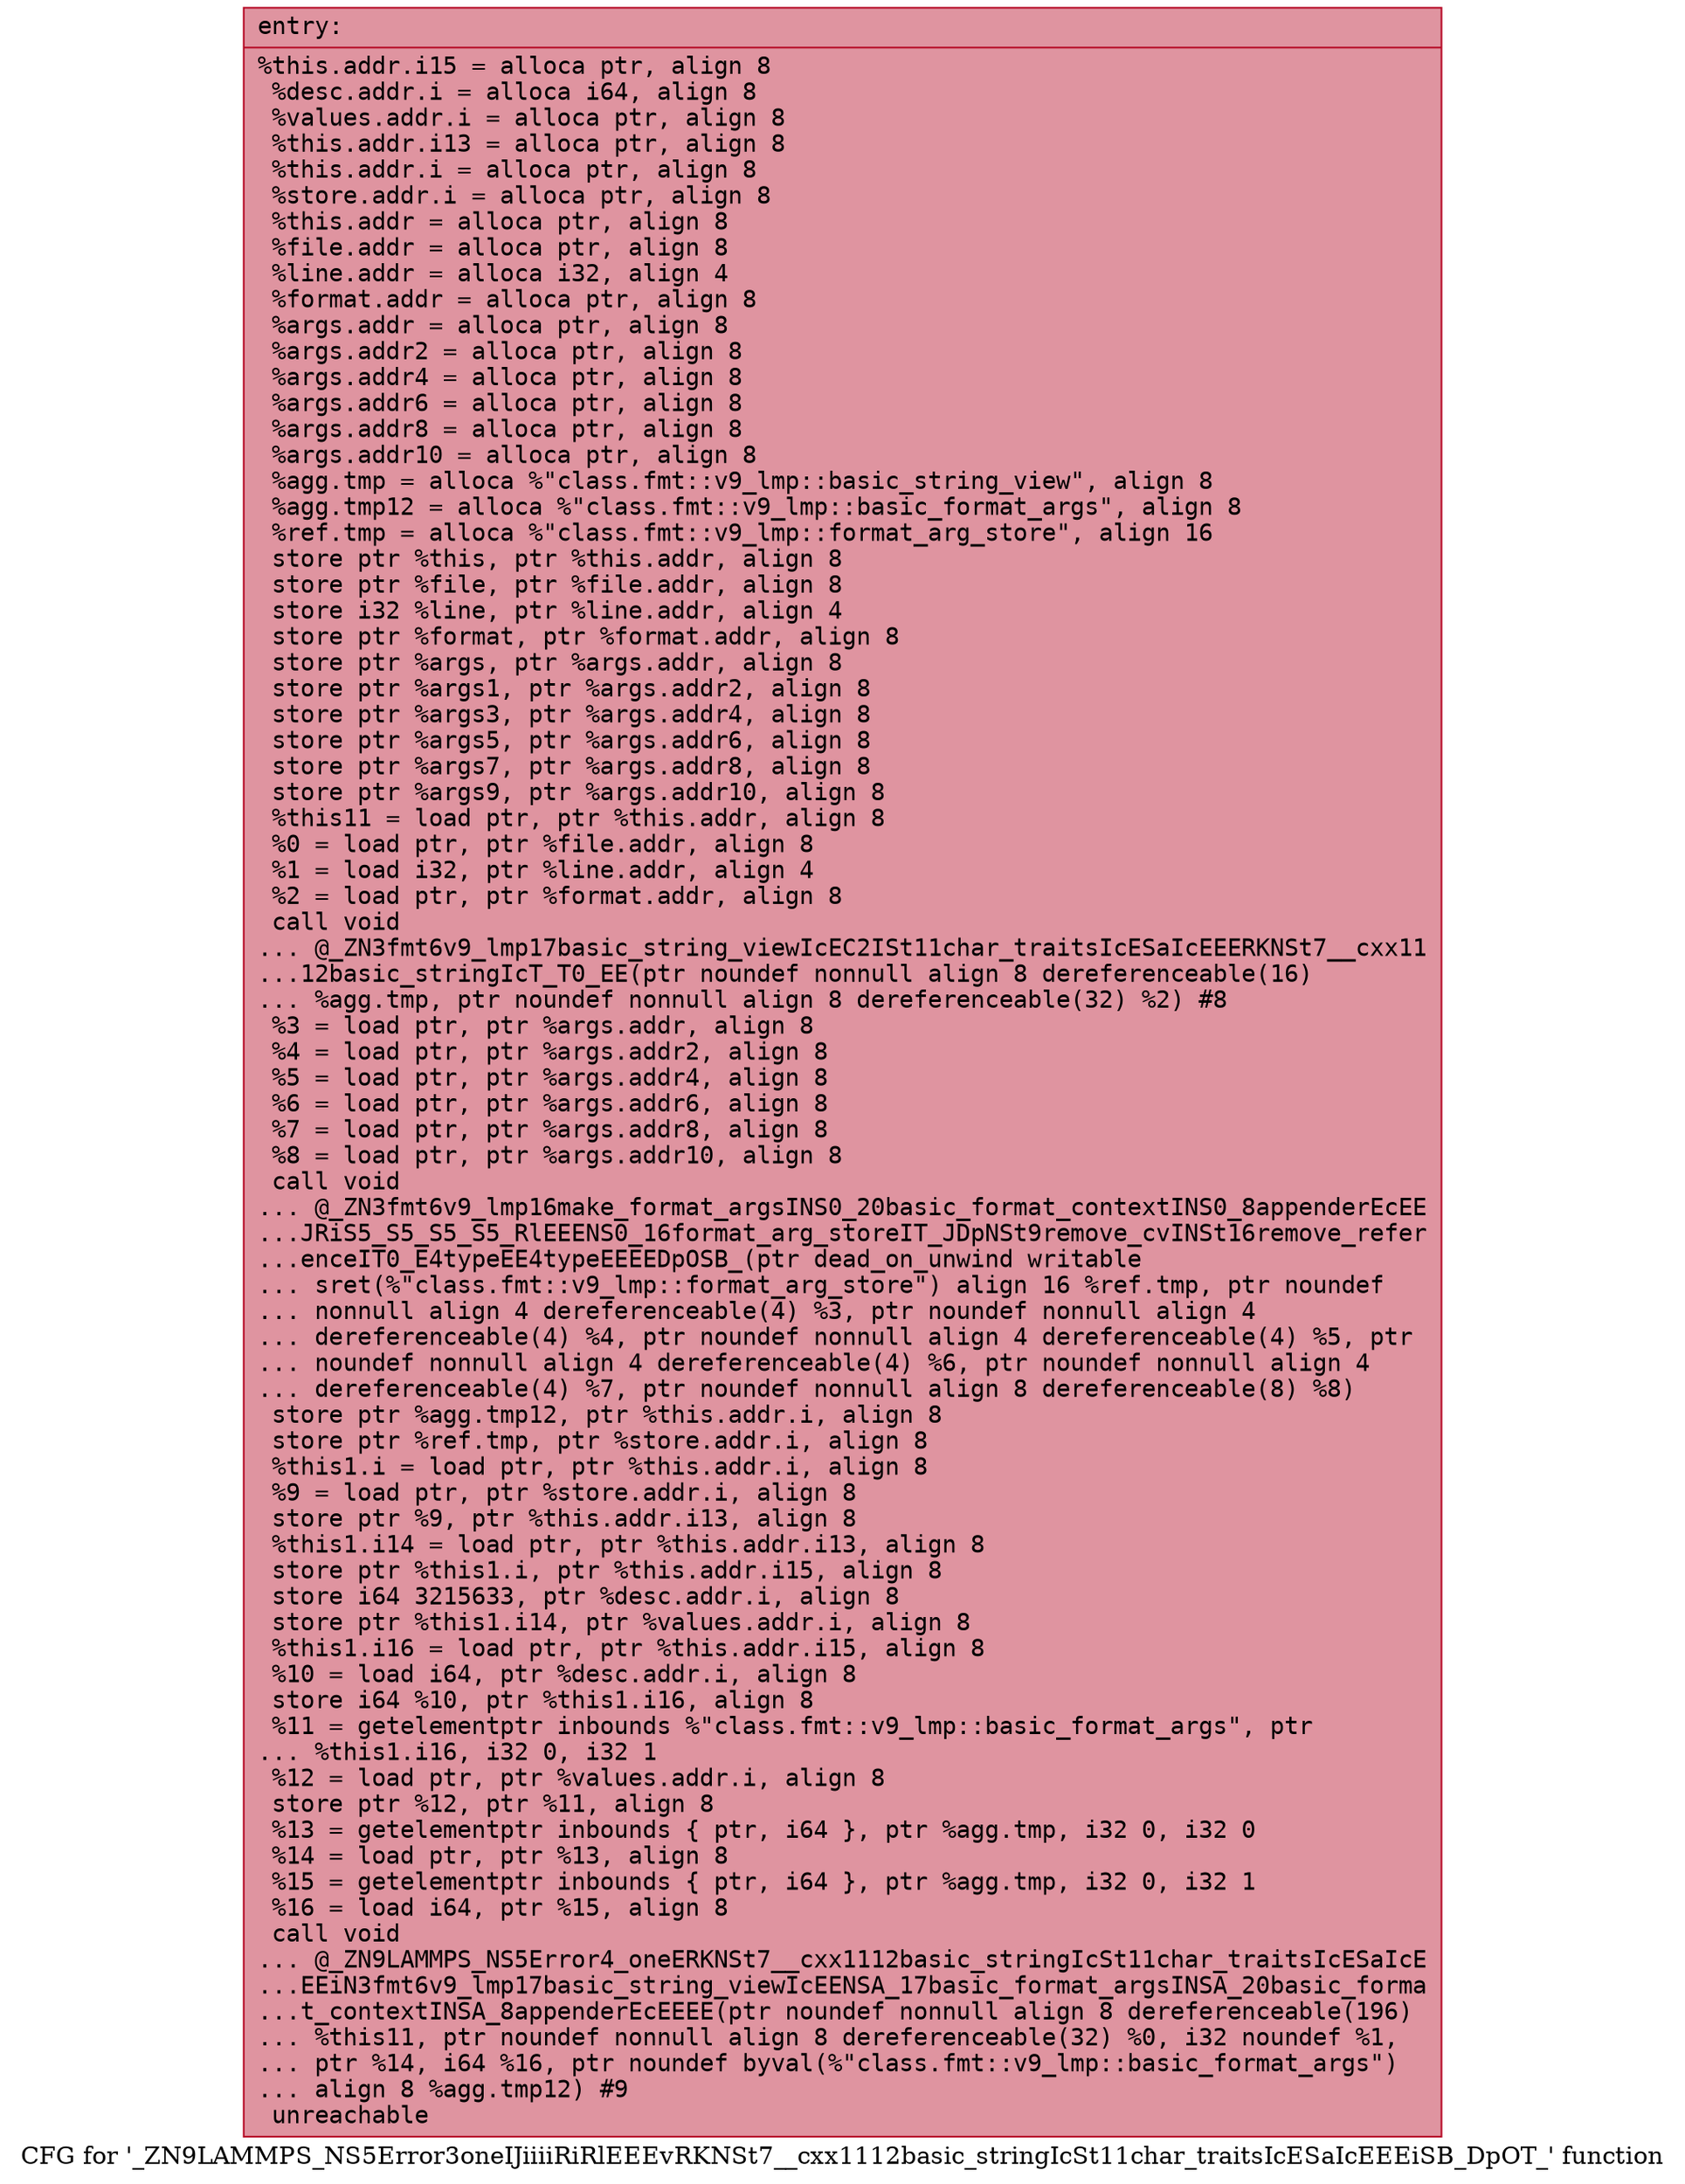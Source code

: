 digraph "CFG for '_ZN9LAMMPS_NS5Error3oneIJiiiiRiRlEEEvRKNSt7__cxx1112basic_stringIcSt11char_traitsIcESaIcEEEiSB_DpOT_' function" {
	label="CFG for '_ZN9LAMMPS_NS5Error3oneIJiiiiRiRlEEEvRKNSt7__cxx1112basic_stringIcSt11char_traitsIcESaIcEEEiSB_DpOT_' function";

	Node0x559a3c351eb0 [shape=record,color="#b70d28ff", style=filled, fillcolor="#b70d2870" fontname="Courier",label="{entry:\l|  %this.addr.i15 = alloca ptr, align 8\l  %desc.addr.i = alloca i64, align 8\l  %values.addr.i = alloca ptr, align 8\l  %this.addr.i13 = alloca ptr, align 8\l  %this.addr.i = alloca ptr, align 8\l  %store.addr.i = alloca ptr, align 8\l  %this.addr = alloca ptr, align 8\l  %file.addr = alloca ptr, align 8\l  %line.addr = alloca i32, align 4\l  %format.addr = alloca ptr, align 8\l  %args.addr = alloca ptr, align 8\l  %args.addr2 = alloca ptr, align 8\l  %args.addr4 = alloca ptr, align 8\l  %args.addr6 = alloca ptr, align 8\l  %args.addr8 = alloca ptr, align 8\l  %args.addr10 = alloca ptr, align 8\l  %agg.tmp = alloca %\"class.fmt::v9_lmp::basic_string_view\", align 8\l  %agg.tmp12 = alloca %\"class.fmt::v9_lmp::basic_format_args\", align 8\l  %ref.tmp = alloca %\"class.fmt::v9_lmp::format_arg_store\", align 16\l  store ptr %this, ptr %this.addr, align 8\l  store ptr %file, ptr %file.addr, align 8\l  store i32 %line, ptr %line.addr, align 4\l  store ptr %format, ptr %format.addr, align 8\l  store ptr %args, ptr %args.addr, align 8\l  store ptr %args1, ptr %args.addr2, align 8\l  store ptr %args3, ptr %args.addr4, align 8\l  store ptr %args5, ptr %args.addr6, align 8\l  store ptr %args7, ptr %args.addr8, align 8\l  store ptr %args9, ptr %args.addr10, align 8\l  %this11 = load ptr, ptr %this.addr, align 8\l  %0 = load ptr, ptr %file.addr, align 8\l  %1 = load i32, ptr %line.addr, align 4\l  %2 = load ptr, ptr %format.addr, align 8\l  call void\l... @_ZN3fmt6v9_lmp17basic_string_viewIcEC2ISt11char_traitsIcESaIcEEERKNSt7__cxx11\l...12basic_stringIcT_T0_EE(ptr noundef nonnull align 8 dereferenceable(16)\l... %agg.tmp, ptr noundef nonnull align 8 dereferenceable(32) %2) #8\l  %3 = load ptr, ptr %args.addr, align 8\l  %4 = load ptr, ptr %args.addr2, align 8\l  %5 = load ptr, ptr %args.addr4, align 8\l  %6 = load ptr, ptr %args.addr6, align 8\l  %7 = load ptr, ptr %args.addr8, align 8\l  %8 = load ptr, ptr %args.addr10, align 8\l  call void\l... @_ZN3fmt6v9_lmp16make_format_argsINS0_20basic_format_contextINS0_8appenderEcEE\l...JRiS5_S5_S5_S5_RlEEENS0_16format_arg_storeIT_JDpNSt9remove_cvINSt16remove_refer\l...enceIT0_E4typeEE4typeEEEEDpOSB_(ptr dead_on_unwind writable\l... sret(%\"class.fmt::v9_lmp::format_arg_store\") align 16 %ref.tmp, ptr noundef\l... nonnull align 4 dereferenceable(4) %3, ptr noundef nonnull align 4\l... dereferenceable(4) %4, ptr noundef nonnull align 4 dereferenceable(4) %5, ptr\l... noundef nonnull align 4 dereferenceable(4) %6, ptr noundef nonnull align 4\l... dereferenceable(4) %7, ptr noundef nonnull align 8 dereferenceable(8) %8)\l  store ptr %agg.tmp12, ptr %this.addr.i, align 8\l  store ptr %ref.tmp, ptr %store.addr.i, align 8\l  %this1.i = load ptr, ptr %this.addr.i, align 8\l  %9 = load ptr, ptr %store.addr.i, align 8\l  store ptr %9, ptr %this.addr.i13, align 8\l  %this1.i14 = load ptr, ptr %this.addr.i13, align 8\l  store ptr %this1.i, ptr %this.addr.i15, align 8\l  store i64 3215633, ptr %desc.addr.i, align 8\l  store ptr %this1.i14, ptr %values.addr.i, align 8\l  %this1.i16 = load ptr, ptr %this.addr.i15, align 8\l  %10 = load i64, ptr %desc.addr.i, align 8\l  store i64 %10, ptr %this1.i16, align 8\l  %11 = getelementptr inbounds %\"class.fmt::v9_lmp::basic_format_args\", ptr\l... %this1.i16, i32 0, i32 1\l  %12 = load ptr, ptr %values.addr.i, align 8\l  store ptr %12, ptr %11, align 8\l  %13 = getelementptr inbounds \{ ptr, i64 \}, ptr %agg.tmp, i32 0, i32 0\l  %14 = load ptr, ptr %13, align 8\l  %15 = getelementptr inbounds \{ ptr, i64 \}, ptr %agg.tmp, i32 0, i32 1\l  %16 = load i64, ptr %15, align 8\l  call void\l... @_ZN9LAMMPS_NS5Error4_oneERKNSt7__cxx1112basic_stringIcSt11char_traitsIcESaIcE\l...EEiN3fmt6v9_lmp17basic_string_viewIcEENSA_17basic_format_argsINSA_20basic_forma\l...t_contextINSA_8appenderEcEEEE(ptr noundef nonnull align 8 dereferenceable(196)\l... %this11, ptr noundef nonnull align 8 dereferenceable(32) %0, i32 noundef %1,\l... ptr %14, i64 %16, ptr noundef byval(%\"class.fmt::v9_lmp::basic_format_args\")\l... align 8 %agg.tmp12) #9\l  unreachable\l}"];
}
